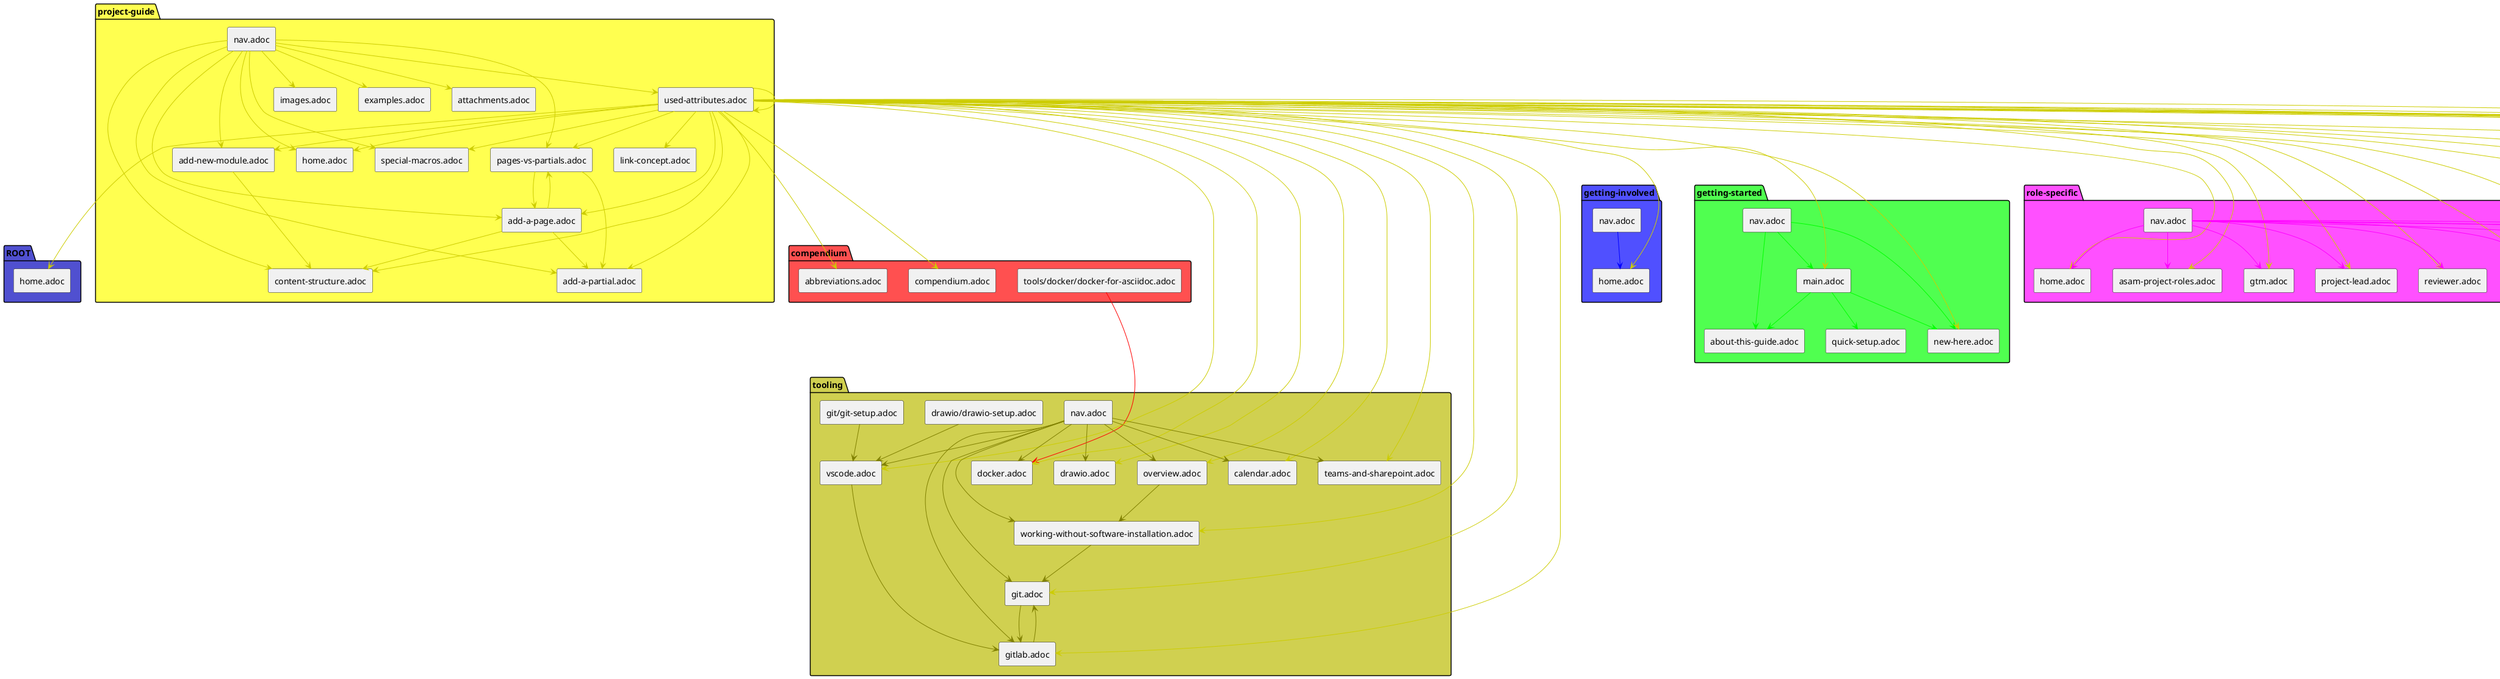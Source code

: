 @startuml
package ROOT #5050d0 {
rectangle "home.adoc" as f5_3
}
package compendium #ff5050 {
rectangle "tools/docker/docker-for-asciidoc.adoc" as f0_42
rectangle "abbreviations.adoc" as f0_2
rectangle "compendium.adoc" as f0_3
}
package getting-involved #5050ff {
rectangle "home.adoc" as f1_2
rectangle "nav.adoc" as f1_1
}
package getting-started #50ff50 {
rectangle "main.adoc" as f2_3
rectangle "nav.adoc" as f2_1
rectangle "new-here.adoc" as f2_4
rectangle "about-this-guide.adoc" as f2_2
rectangle "quick-setup.adoc" as f2_5
}
package project-guide #ffff50 {
rectangle "home.adoc" as f3_8
rectangle "nav.adoc" as f3_1
rectangle "content-structure.adoc" as f3_6
rectangle "add-new-module.adoc" as f3_4
rectangle "pages-vs-partials.adoc" as f3_11
rectangle "add-a-page.adoc" as f3_2
rectangle "add-a-partial.adoc" as f3_3
rectangle "images.adoc" as f3_9
rectangle "examples.adoc" as f3_7
rectangle "attachments.adoc" as f3_5
rectangle "special-macros.adoc" as f3_12
rectangle "used-attributes.adoc" as f3_13
rectangle "link-concept.adoc" as f3_10
}
package role-specific #ff50ff {
rectangle "home.adoc" as f4_4
rectangle "asam-project-roles.adoc" as f4_2
rectangle "gtm.adoc" as f4_3
rectangle "project-lead.adoc" as f4_5
rectangle "reviewer.adoc" as f4_6
rectangle "service-provider.adoc" as f4_7
rectangle "standard-manager.adoc" as f4_8
rectangle "standard-user.adoc" as f4_9
rectangle "technical-writer.adoc" as f4_10
rectangle "wg-member.adoc" as f4_11
rectangle "nav.adoc" as f4_1
}
package standardization #d05050 {
rectangle "asam-development-process.adoc" as f6_2
rectangle "development-phase.adoc" as f6_4
rectangle "project-ideation.adoc" as f6_7
rectangle "home.adoc" as f6_5
rectangle "proposal-phase.adoc" as f6_10
rectangle "release-phase.adoc" as f6_11
rectangle "review-phase.adoc" as f6_12
rectangle "project-setup.adoc" as f6_8
rectangle "project-types.adoc" as f6_9
rectangle "creation-of-standards.adoc" as f6_3
rectangle "issue-resolution.adoc" as f6_6
rectangle "nav.adoc" as f6_1
}
package tooling #d0d050 {
rectangle "docker.adoc" as f7_3
rectangle "drawio.adoc" as f7_4
rectangle "git.adoc" as f7_5
rectangle "gitlab.adoc" as f7_6
rectangle "working-without-software-installation.adoc" as f7_10
rectangle "overview.adoc" as f7_7
rectangle "calendar.adoc" as f7_2
rectangle "teams-and-sharepoint.adoc" as f7_8
rectangle "vscode.adoc" as f7_9
rectangle "nav.adoc" as f7_1
rectangle "drawio/drawio-setup.adoc" as f7_16
rectangle "git/git-setup.adoc" as f7_19
}

f0_42 --[#FF0000]--> f7_3
f1_1 -[#0000FF]-> f1_2
f2_1 -[#00FF00]-> f2_3
f2_1 -[#00FF00]-> f2_4
f2_1 -[#00FF00]-> f2_2
f2_3 -[#00FF00]-> f2_4
f2_3 -[#00FF00]-> f2_2
f2_3 -[#00FF00]-> f2_5
f3_1 -[#CCCC00]-> f3_8
f3_1 -[#CCCC00]-> f3_6
f3_1 -[#CCCC00]-> f3_4
f3_1 -[#CCCC00]-> f3_11
f3_1 -[#CCCC00]-> f3_2
f3_1 -[#CCCC00]-> f3_3
f3_1 -[#CCCC00]-> f3_9
f3_1 -[#CCCC00]-> f3_7
f3_1 -[#CCCC00]-> f3_5
f3_1 -[#CCCC00]-> f3_12
f3_1 -[#CCCC00]-> f3_13
f3_2 -[#CCCC00]-> f3_3
f3_2 -[#CCCC00]-> f3_11
f3_2 -[#CCCC00]-> f3_6
f3_4 -[#CCCC00]-> f3_6
f3_11 -[#CCCC00]-> f3_2
f3_11 -[#CCCC00]-> f3_3
f3_13 --[#CCCC00]--> f0_2
f3_13 -[#CCCC00]-> f3_4
f3_13 -[#CCCC00]-> f3_6
f3_13 -[#CCCC00]-> f3_12
f3_13 --[#CCCC00]--> f4_4
f3_13 -[#CCCC00]-> f3_13
f3_13 --[#CCCC00]--> f0_3
f3_13 --[#CCCC00]--> f6_2
f3_13 --[#CCCC00]--> f6_4
f3_13 --[#CCCC00]--> f7_3
f3_13 --[#CCCC00]--> f7_4
f3_13 -[#CCCC00]-> f3_10
f3_13 --[#CCCC00]--> f1_2
f3_13 --[#CCCC00]--> f7_5
f3_13 --[#CCCC00]--> f7_6
f3_13 --[#CCCC00]--> f7_10
f3_13 --[#CCCC00]--> f5_3
f3_13 --[#CCCC00]--> f6_7
f3_13 --[#CCCC00]--> f2_3
f3_13 -[#CCCC00]-> f3_8
f3_13 --[#CCCC00]--> f6_5
f3_13 --[#CCCC00]--> f7_7
f3_13 --[#CCCC00]--> f7_2
f3_13 --[#CCCC00]--> f7_8
f3_13 -[#CCCC00]-> f3_2
f3_13 -[#CCCC00]-> f3_3
f3_13 --[#CCCC00]--> f2_4
f3_13 --[#CCCC00]--> f4_2
f3_13 -[#CCCC00]-> f3_11
f3_13 --[#CCCC00]--> f6_10
f3_13 --[#CCCC00]--> f6_11
f3_13 --[#CCCC00]--> f6_12
f3_13 --[#CCCC00]--> f6_8
f3_13 --[#CCCC00]--> f6_9
f3_13 --[#CCCC00]--> f7_9
f3_13 --[#CCCC00]--> f4_3
f3_13 --[#CCCC00]--> f4_5
f3_13 --[#CCCC00]--> f4_6
f3_13 --[#CCCC00]--> f4_7
f3_13 --[#CCCC00]--> f4_8
f3_13 --[#CCCC00]--> f4_9
f3_13 --[#CCCC00]--> f4_10
f3_13 --[#CCCC00]--> f4_11
f3_13 --[#CCCC00]--> f6_3
f3_13 --[#CCCC00]--> f6_6
f4_1 -[#FF00FF]-> f4_4
f4_1 -[#FF00FF]-> f4_2
f4_1 -[#FF00FF]-> f4_3
f4_1 -[#FF00FF]-> f4_5
f4_1 -[#FF00FF]-> f4_11
f4_1 -[#FF00FF]-> f4_6
f4_1 -[#FF00FF]-> f4_10
f4_1 -[#FF00FF]-> f4_7
f4_1 -[#FF00FF]-> f4_8
f4_1 -[#FF00FF]-> f4_9
f6_1 -[#800000]-> f6_5
f6_1 -[#800000]-> f6_9
f6_1 -[#800000]-> f6_2
f6_1 -[#800000]-> f6_7
f6_1 -[#800000]-> f6_10
f6_1 -[#800000]-> f6_4
f6_1 -[#800000]-> f6_12
f6_1 -[#800000]-> f6_11
f6_1 -[#800000]-> f6_8
f6_1 -[#800000]-> f6_3
f6_1 -[#800000]-> f6_6
f7_1 -[#808000]-> f7_7
f7_1 -[#808000]-> f7_10
f7_1 -[#808000]-> f7_6
f7_1 -[#808000]-> f7_2
f7_1 -[#808000]-> f7_8
f7_1 -[#808000]-> f7_9
f7_1 -[#808000]-> f7_5
f7_1 -[#808000]-> f7_4
f7_1 -[#808000]-> f7_3
f7_5 -[#808000]-> f7_6
f7_6 -[#808000]-> f7_5
f7_7 -[#808000]-> f7_10
f7_9 -[#808000]-> f7_6
f7_10 -[#808000]-> f7_5
f7_16 -[#808000]-> f7_9
f7_19 -[#808000]-> f7_9

@enduml